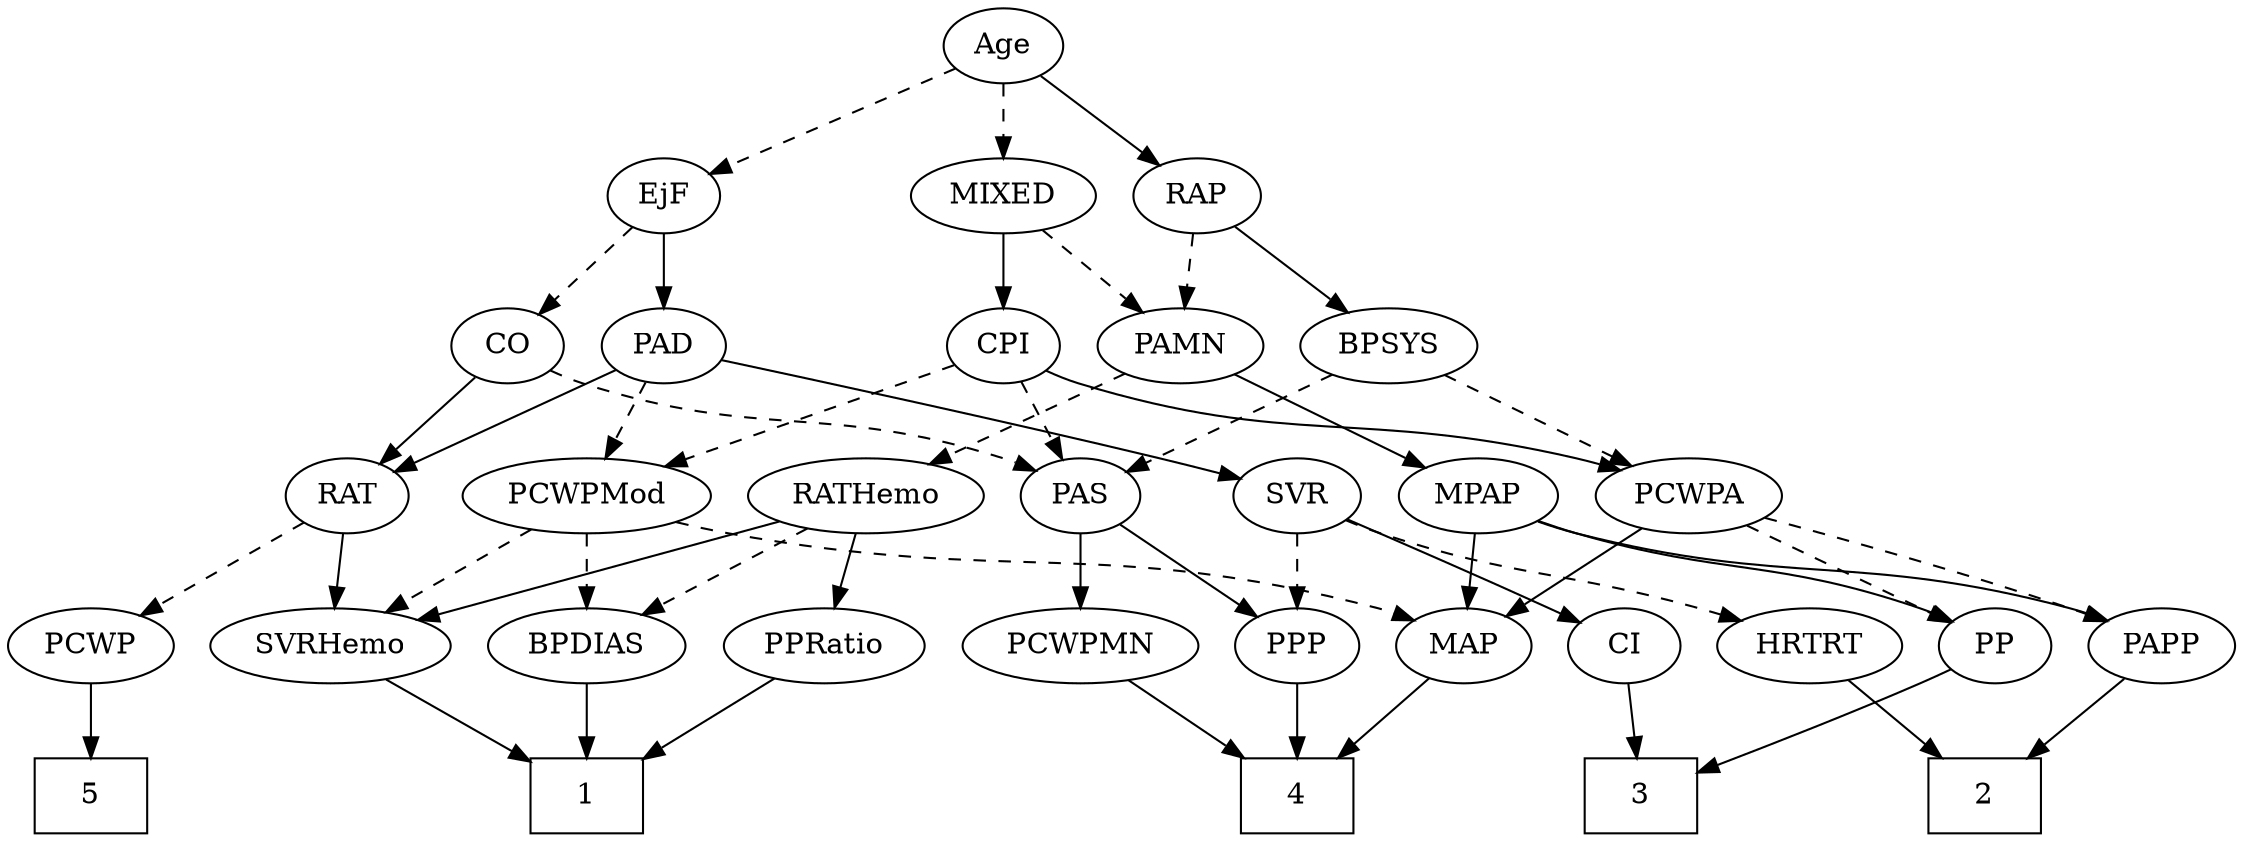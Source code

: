 strict digraph {
	graph [bb="0,0,981.94,396"];
	node [label="\N"];
	1	[height=0.5,
		pos="248.1,18",
		shape=box,
		width=0.75];
	2	[height=0.5,
		pos="869.1,18",
		shape=box,
		width=0.75];
	3	[height=0.5,
		pos="709.1,18",
		shape=box,
		width=0.75];
	4	[height=0.5,
		pos="551.1,18",
		shape=box,
		width=0.75];
	5	[height=0.5,
		pos="35.097,18",
		shape=box,
		width=0.75];
	Age	[height=0.5,
		pos="426.1,378",
		width=0.75];
	EjF	[height=0.5,
		pos="277.1,306",
		width=0.75];
	Age -> EjF	[pos="e,298.89,317.24 404.75,366.97 379.45,355.08 337.07,335.18 308.14,321.58",
		style=dashed];
	RAP	[height=0.5,
		pos="512.1,306",
		width=0.77632];
	Age -> RAP	[pos="e,495.27,320.69 442.68,363.5 455.33,353.21 472.95,338.86 487.28,327.2",
		style=solid];
	MIXED	[height=0.5,
		pos="426.1,306",
		width=1.1193];
	Age -> MIXED	[pos="e,426.1,324.1 426.1,359.7 426.1,351.98 426.1,342.71 426.1,334.11",
		style=dashed];
	PAD	[height=0.5,
		pos="277.1,234",
		width=0.79437];
	EjF -> PAD	[pos="e,277.1,252.1 277.1,287.7 277.1,279.98 277.1,270.71 277.1,262.11",
		style=solid];
	CO	[height=0.5,
		pos="203.1,234",
		width=0.75];
	EjF -> CO	[pos="e,218.05,249.14 262.12,290.83 251.59,280.87 237.32,267.37 225.44,256.14",
		style=dashed];
	BPSYS	[height=0.5,
		pos="599.1,234",
		width=1.0471];
	RAP -> BPSYS	[pos="e,580.57,249.91 528.87,291.5 541.25,281.54 558.35,267.78 572.58,256.34",
		style=solid];
	PAMN	[height=0.5,
		pos="507.1,234",
		width=1.011];
	RAP -> PAMN	[pos="e,508.32,252.1 510.86,287.7 510.31,279.98 509.65,270.71 509.03,262.11",
		style=dashed];
	MIXED -> PAMN	[pos="e,489.73,250.01 444.07,289.46 455.24,279.82 469.75,267.28 482.03,256.66",
		style=dashed];
	CPI	[height=0.5,
		pos="426.1,234",
		width=0.75];
	MIXED -> CPI	[pos="e,426.1,252.1 426.1,287.7 426.1,279.98 426.1,270.71 426.1,262.11",
		style=solid];
	MPAP	[height=0.5,
		pos="632.1,162",
		width=0.97491];
	MAP	[height=0.5,
		pos="627.1,90",
		width=0.84854];
	MPAP -> MAP	[pos="e,628.32,108.1 630.86,143.7 630.31,135.98 629.65,126.71 629.03,118.11",
		style=solid];
	PP	[height=0.5,
		pos="873.1,90",
		width=0.75];
	MPAP -> PP	[pos="e,852.48,101.69 658.87,149.93 664.51,147.8 670.45,145.71 676.1,144 746.27,122.73 767.74,131.8 837.1,108 839.01,107.34 840.95,106.62 \
842.9,105.84",
		style=solid];
	PAPP	[height=0.5,
		pos="950.1,90",
		width=0.88464];
	MPAP -> PAPP	[pos="e,926.16,102.05 658.32,149.81 664.1,147.64 670.24,145.56 676.1,144 777.33,116.96 808.2,136.27 909.1,108 911.56,107.31 914.08,106.51 \
916.6,105.64",
		style=solid];
	PAS	[height=0.5,
		pos="458.1,162",
		width=0.75];
	BPSYS -> PAS	[pos="e,479.4,173.58 573.89,220.49 550.01,208.63 514.1,190.8 488.61,178.15",
		style=dashed];
	PCWPA	[height=0.5,
		pos="727.1,162",
		width=1.1555];
	BPSYS -> PCWPA	[pos="e,702.14,176.65 622.87,220 642.61,209.2 670.93,193.72 693.07,181.61",
		style=dashed];
	RAT	[height=0.5,
		pos="144.1,162",
		width=0.75827];
	PAD -> RAT	[pos="e,164.97,173.99 255.73,221.75 233.59,210.1 198.82,191.8 173.97,178.72",
		style=solid];
	SVR	[height=0.5,
		pos="551.1,162",
		width=0.77632];
	PAD -> SVR	[pos="e,526.48,170.64 303.6,226.98 344.59,217.57 425.79,198.52 494.1,180 501.43,178.01 509.25,175.76 516.68,173.57",
		style=solid];
	PCWPMod	[height=0.5,
		pos="245.1,162",
		width=1.4443];
	PAD -> PCWPMod	[pos="e,252.85,179.96 269.51,216.41 265.78,208.25 261.2,198.22 257.01,189.07",
		style=dashed];
	CO -> PAS	[pos="e,437.51,173.78 223.68,222.22 228.63,219.92 233.98,217.68 239.1,216 317.84,190.11 343.35,205.89 422.1,180 424.02,179.37 425.97,178.66 \
427.92,177.9",
		style=dashed];
	CO -> RAT	[pos="e,156.87,178.16 190.29,217.81 182.49,208.55 172.35,196.52 163.56,186.09",
		style=solid];
	PCWPMN	[height=0.5,
		pos="456.1,90",
		width=1.3902];
	PAS -> PCWPMN	[pos="e,456.59,108.1 457.6,143.7 457.38,135.98 457.12,126.71 456.87,118.11",
		style=solid];
	PPP	[height=0.5,
		pos="551.1,90",
		width=0.75];
	PAS -> PPP	[pos="e,533.68,104.11 475.59,147.83 489.62,137.27 509.51,122.3 525.36,110.37",
		style=solid];
	PAMN -> MPAP	[pos="e,609,175.93 530.32,220 549.96,209 578.31,193.12 600.11,180.91",
		style=solid];
	RATHemo	[height=0.5,
		pos="364.1,162",
		width=1.3721];
	PAMN -> RATHemo	[pos="e,392.65,176.98 482.19,220.81 459.95,209.92 427.07,193.83 401.64,181.38",
		style=dashed];
	SVRHemo	[height=0.5,
		pos="138.1,90",
		width=1.3902];
	RATHemo -> SVRHemo	[pos="e,174.69,102.33 327.79,149.75 288.86,137.7 226.94,118.52 184.5,105.37",
		style=solid];
	BPDIAS	[height=0.5,
		pos="248.1,90",
		width=1.1735];
	RATHemo -> BPDIAS	[pos="e,271.59,105.18 339.78,146.33 322.46,135.87 299.01,121.72 280.16,110.35",
		style=dashed];
	PPRatio	[height=0.5,
		pos="348.1,90",
		width=1.1013];
	RATHemo -> PPRatio	[pos="e,352.05,108.28 360.22,144.05 358.44,136.26 356.28,126.82 354.29,118.08",
		style=solid];
	CPI -> PAS	[pos="e,450.57,179.47 433.68,216.41 437.47,208.13 442.13,197.92 446.37,188.66",
		style=dashed];
	CPI -> PCWPMod	[pos="e,278.59,175.95 403.17,224.13 374.39,213 324.43,193.68 288.36,179.73",
		style=dashed];
	CPI -> PCWPA	[pos="e,696.31,174.12 446.65,222.11 451.6,219.82 456.95,217.61 462.1,216 554.12,187.14 582.51,203.32 676.1,180 679.51,179.15 683.01,178.18 \
686.52,177.15",
		style=solid];
	RAT -> SVRHemo	[pos="e,139.56,108.1 142.61,143.7 141.95,135.98 141.16,126.71 140.42,118.11",
		style=solid];
	PCWP	[height=0.5,
		pos="35.097,90",
		width=0.97491];
	RAT -> PCWP	[pos="e,56.097,104.49 125.11,148.81 108.4,138.07 83.788,122.27 64.524,109.9",
		style=dashed];
	SVR -> PPP	[pos="e,551.1,108.1 551.1,143.7 551.1,135.98 551.1,126.71 551.1,118.11",
		style=dashed];
	CI	[height=0.5,
		pos="703.1,90",
		width=0.75];
	SVR -> CI	[pos="e,681.8,101.12 573.4,150.74 578.24,148.52 583.34,146.18 588.1,144 623.18,127.95 632.1,124.24 667.1,108 668.88,107.17 670.72,106.32 \
672.57,105.45",
		style=solid];
	HRTRT	[height=0.5,
		pos="788.1,90",
		width=1.1013];
	SVR -> HRTRT	[pos="e,758.19,101.91 572.72,150.21 577.69,147.96 583.02,145.75 588.1,144 653.31,121.49 672.87,127.33 739.1,108 742.21,107.09 745.41,106.1 \
748.63,105.07",
		style=dashed];
	PCWPMod -> SVRHemo	[pos="e,161.27,106.16 221.88,145.81 206.6,135.81 186.4,122.6 169.66,111.65",
		style=dashed];
	PCWPMod -> BPDIAS	[pos="e,247.36,108.1 245.84,143.7 246.17,135.98 246.57,126.71 246.93,118.11",
		style=dashed];
	PCWPMod -> MAP	[pos="e,604.21,101.99 282.96,149.53 290.58,147.49 298.55,145.53 306.1,144 429.51,119.03 465.57,140.93 587.1,108 589.58,107.33 592.12,106.53 \
594.64,105.66",
		style=dashed];
	PCWPA -> MAP	[pos="e,646.24,104.4 705.89,146.15 690.99,135.73 670.92,121.67 654.76,110.36",
		style=solid];
	PCWPA -> PP	[pos="e,851.71,101.26 753.88,148.16 778.95,136.14 816.39,118.19 842.6,105.62",
		style=dashed];
	PCWPA -> PAPP	[pos="e,925.55,101.69 762.01,152.06 798.91,142.32 858.65,125.74 909.1,108 911.37,107.2 913.69,106.35 916.03,105.46",
		style=dashed];
	PCWPMN -> 4	[pos="e,527.74,36.211 477.18,73.465 489.58,64.325 505.51,52.589 519.4,42.354",
		style=solid];
	SVRHemo -> 1	[pos="e,221.05,36.209 161.69,73.983 176.4,64.628 195.6,52.408 212.17,41.865",
		style=solid];
	BPDIAS -> 1	[pos="e,248.1,36.104 248.1,71.697 248.1,63.983 248.1,54.712 248.1,46.112",
		style=solid];
	MAP -> 4	[pos="e,569.78,36.204 611.35,74.496 601.53,65.451 588.65,53.585 577.32,43.149",
		style=solid];
	PP -> 3	[pos="e,736.23,29.788 851.86,78.76 847.02,76.489 841.9,74.127 837.1,72 806.48,58.442 771.31,43.957 745.59,33.562",
		style=solid];
	PPP -> 4	[pos="e,551.1,36.104 551.1,71.697 551.1,63.983 551.1,54.712 551.1,46.112",
		style=solid];
	PPRatio -> 1	[pos="e,272.67,36.204 327.38,74.496 313.96,65.103 296.19,52.668 280.88,41.951",
		style=solid];
	PCWP -> 5	[pos="e,35.097,36.104 35.097,71.697 35.097,63.983 35.097,54.712 35.097,46.112",
		style=solid];
	CI -> 3	[pos="e,707.63,36.104 704.58,71.697 705.24,63.983 706.04,54.712 706.77,46.112",
		style=solid];
	PAPP -> 2	[pos="e,889,36.204 933.31,74.496 922.75,65.364 908.85,53.357 896.69,42.848",
		style=solid];
	HRTRT -> 2	[pos="e,849.28,36.127 805.67,73.811 816.11,64.794 829.57,53.161 841.4,42.933",
		style=solid];
}
